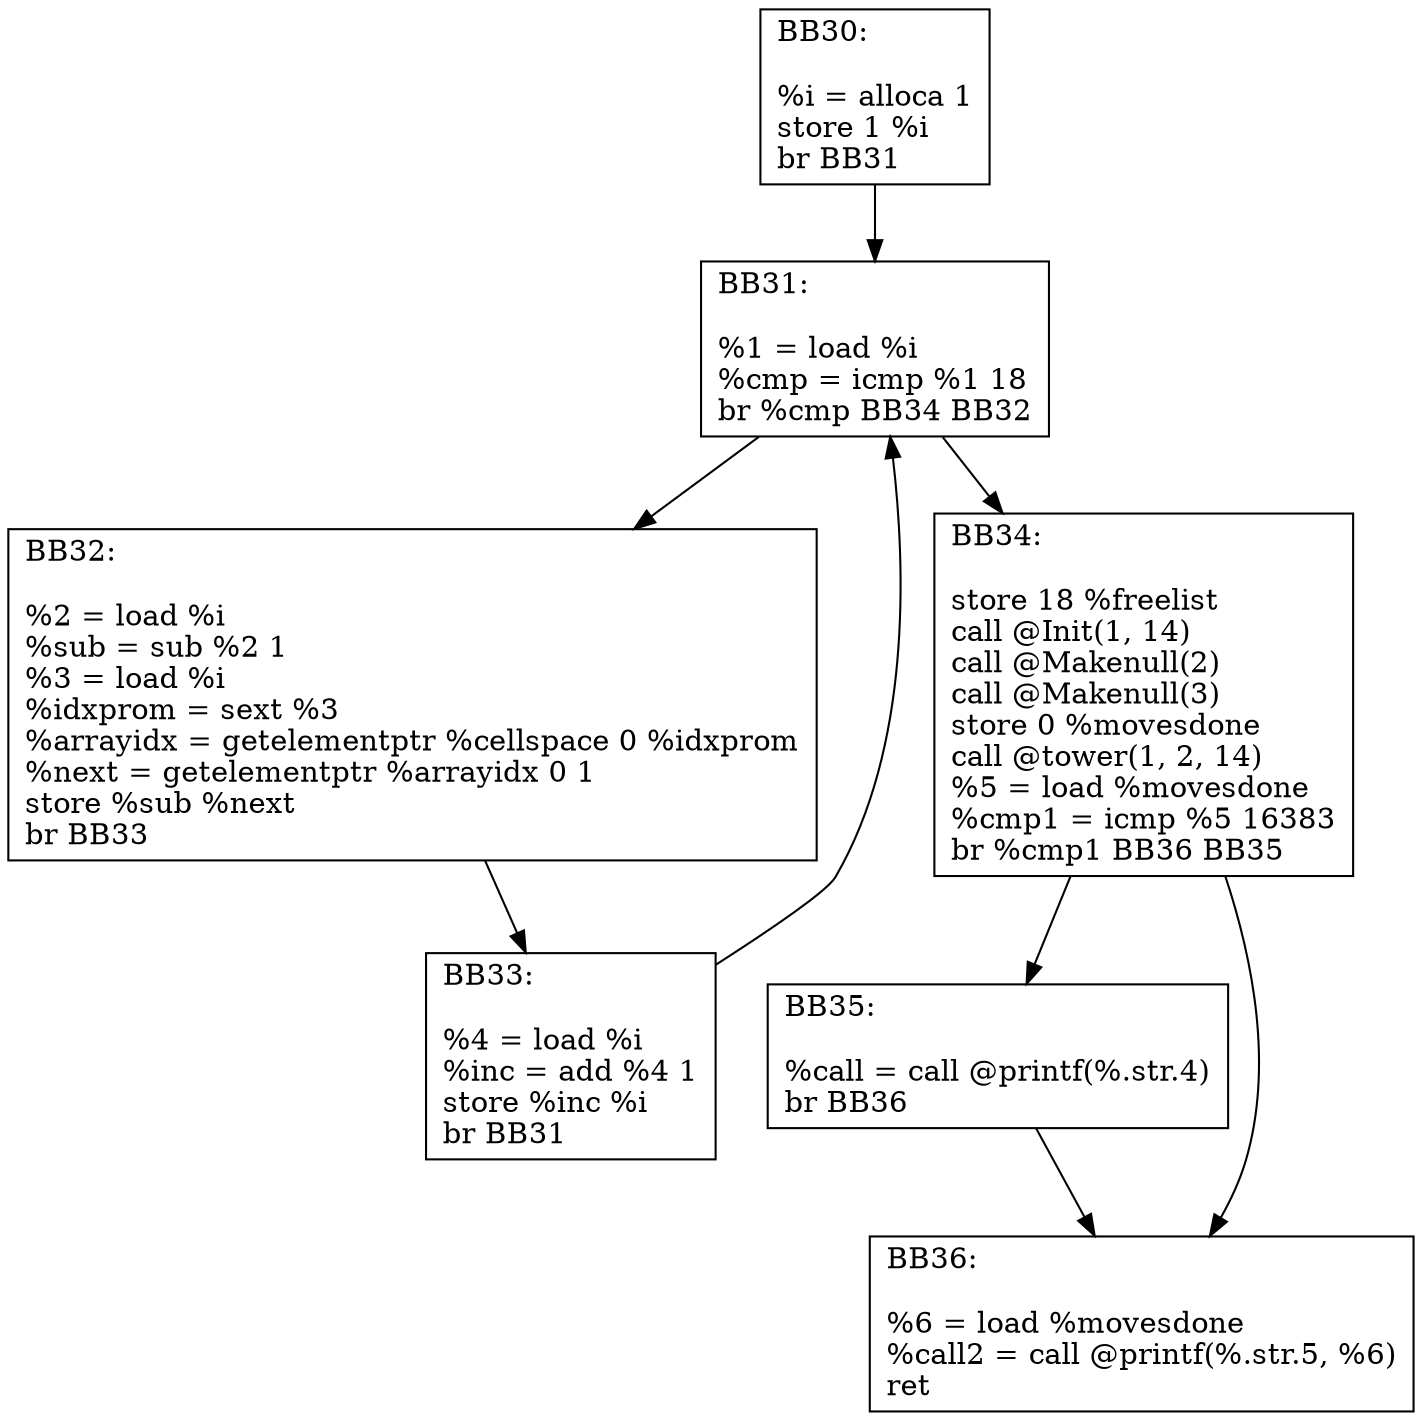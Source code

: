 digraph "CFG for 'Towers' function" {
BB30 [shape=record, label="{BB30:\l\l
%i = alloca 1\l
store 1 %i\l
br BB31\l
}"];
BB30 -> BB31
BB31 [shape=record, label="{BB31:\l\l
%1 = load %i\l
%cmp = icmp %1 18\l
br %cmp BB34 BB32\l
}"];
BB31 -> BB32
BB31 -> BB34
BB32 [shape=record, label="{BB32:\l\l
%2 = load %i\l
%sub = sub %2 1\l
%3 = load %i\l
%idxprom = sext %3\l
%arrayidx = getelementptr %cellspace 0 %idxprom\l
%next = getelementptr %arrayidx 0 1\l
store %sub %next\l
br BB33\l
}"];
BB32 -> BB33
BB33 [shape=record, label="{BB33:\l\l
%4 = load %i\l
%inc = add %4 1\l
store %inc %i\l
br BB31\l
}"];
BB33 -> BB31
BB34 [shape=record, label="{BB34:\l\l
store 18 %freelist\l
call @Init(1, 14)\lcall @Makenull(2)\lcall @Makenull(3)\lstore 0 %movesdone\l
call @tower(1, 2, 14)\l%5 = load %movesdone\l
%cmp1 = icmp %5 16383\l
br %cmp1 BB36 BB35\l
}"];
BB34 -> BB35
BB34 -> BB36
BB35 [shape=record, label="{BB35:\l\l
%call = call @printf(%.str.4)\lbr BB36\l
}"];
BB35 -> BB36
BB36 [shape=record, label="{BB36:\l\l
%6 = load %movesdone\l
%call2 = call @printf(%.str.5, %6)\lret\l
}"];
}
